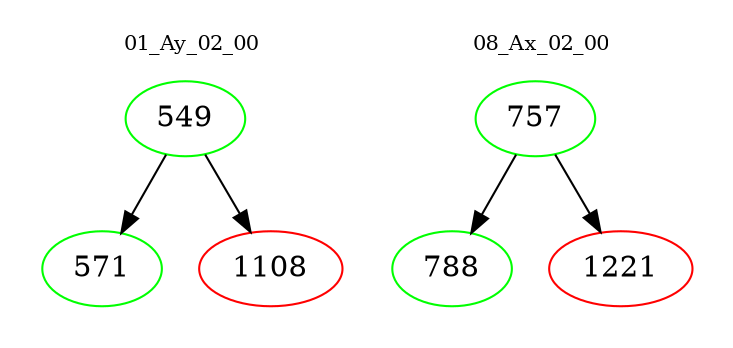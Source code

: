 digraph{
subgraph cluster_0 {
color = white
label = "01_Ay_02_00";
fontsize=10;
T0_549 [label="549", color="green"]
T0_549 -> T0_571 [color="black"]
T0_571 [label="571", color="green"]
T0_549 -> T0_1108 [color="black"]
T0_1108 [label="1108", color="red"]
}
subgraph cluster_1 {
color = white
label = "08_Ax_02_00";
fontsize=10;
T1_757 [label="757", color="green"]
T1_757 -> T1_788 [color="black"]
T1_788 [label="788", color="green"]
T1_757 -> T1_1221 [color="black"]
T1_1221 [label="1221", color="red"]
}
}
